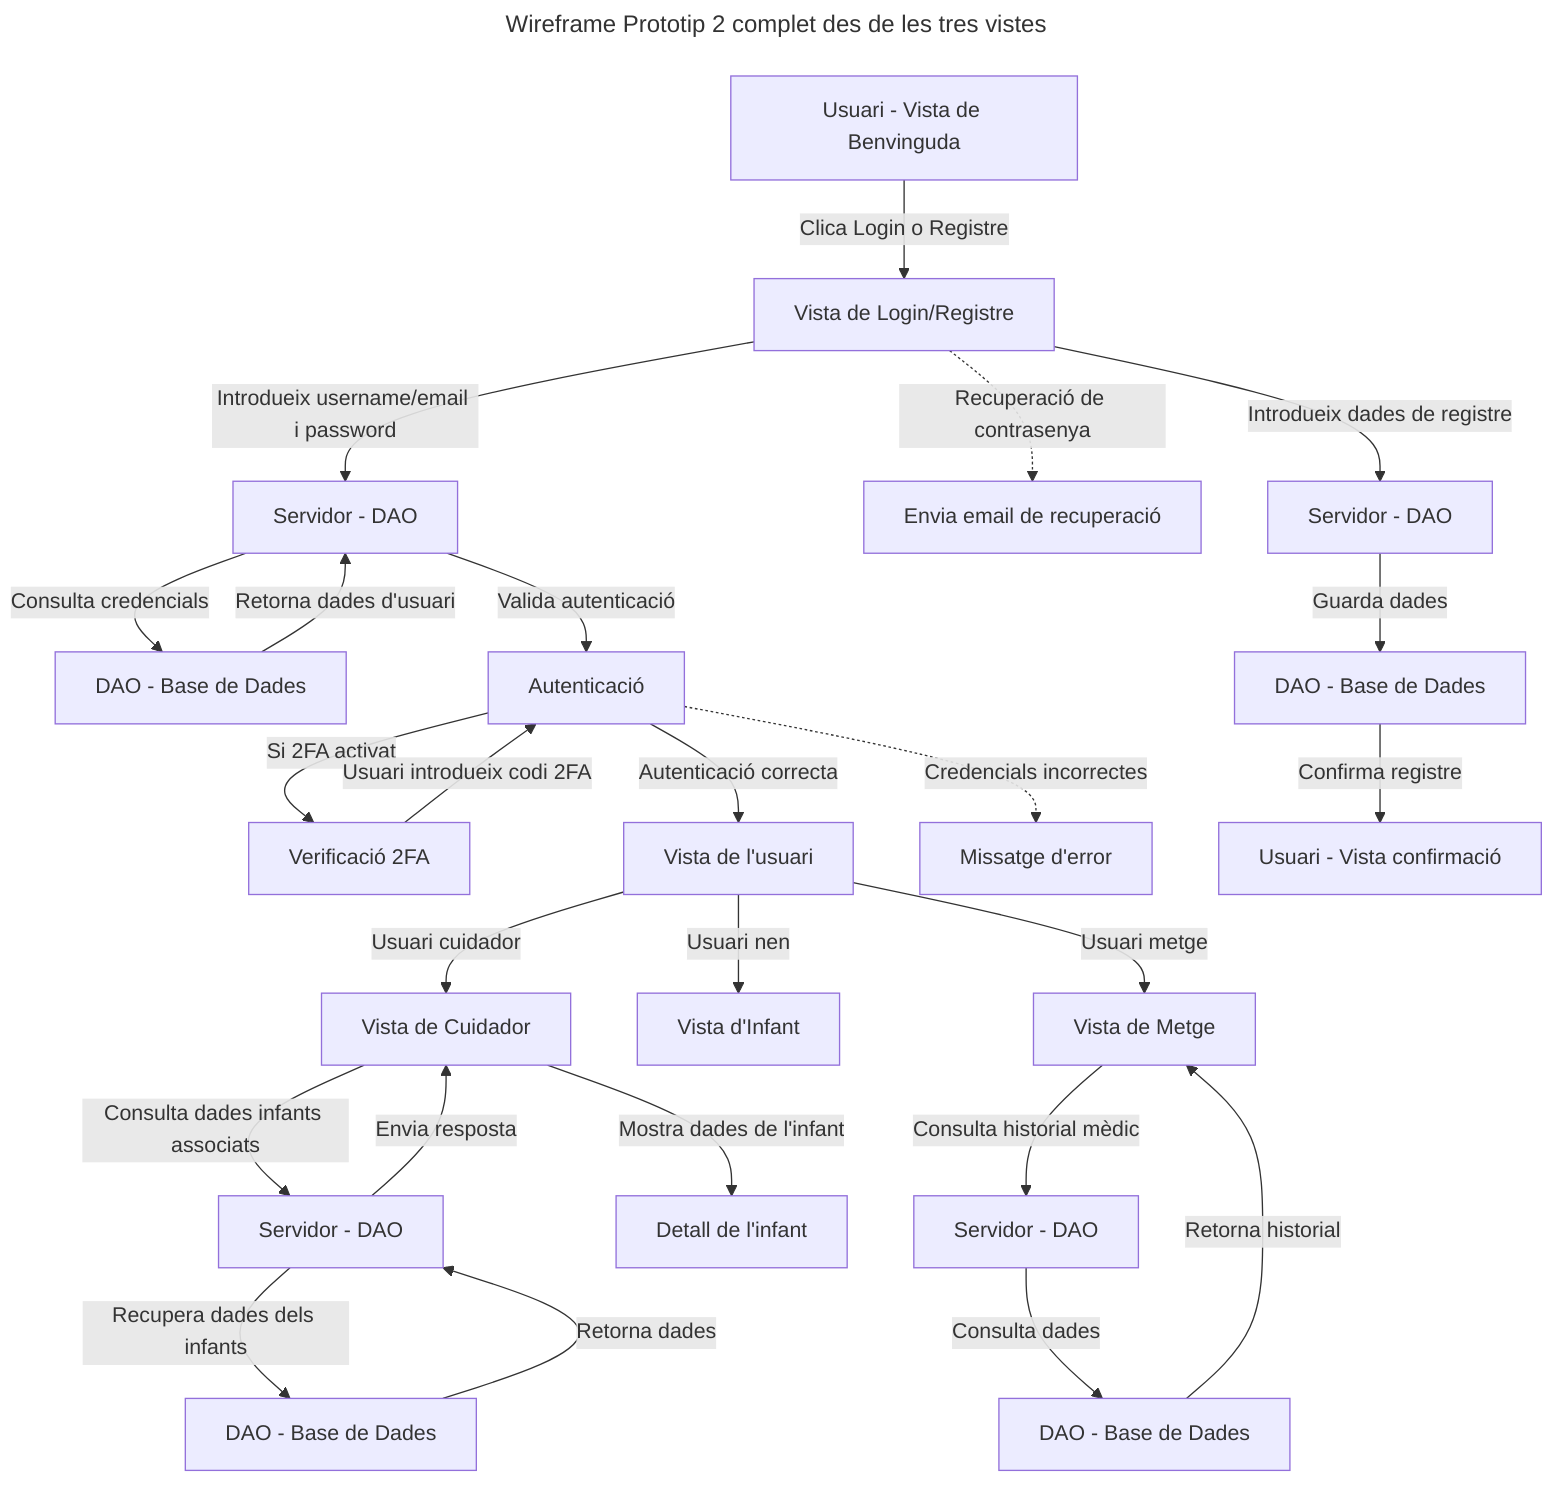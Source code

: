 ---
title: Wireframe Prototip 2 complet des de les tres vistes
---
flowchart TD
    %% Inici (Benvinguda)
    A[Usuari - Vista de Benvinguda] -->|Clica Login o Registre| B[Vista de Login/Registre]

    %% Login
    B -->|Introdueix username/email i password| C[Servidor - DAO]
    C -->|Consulta credencials| D[DAO - Base de Dades]
    D -->|Retorna dades d'usuari| C
    C -->|Valida autenticació| E[Autenticació]
    
    E -->|Si 2FA activat| F[Verificació 2FA]
    F -->|Usuari introdueix codi 2FA| E
    E -->|Autenticació correcta| G[Vista de l'usuari]

    E -.->|Credencials incorrectes| H[Missatge d'error]
    B -.->|Recuperació de contrasenya| I[Envia email de recuperació]

    %% Registre
    B -->|Introdueix dades de registre| J[Servidor - DAO]
    J -->|Guarda dades| K[DAO - Base de Dades]
    K -->|Confirma registre| L[Usuari - Vista confirmació]

    %% Login correcte - Vista segons rol
    G -->|Usuari cuidador| M[Vista de Cuidador]
    G -->|Usuari nen| N[Vista d'Infant]
    G -->|Usuari metge| O[Vista de Metge]

    %% Vista Cuidador
    M -->|Consulta dades infants associats| P[Servidor - DAO]
    P -->|Recupera dades dels infants| Q[DAO - Base de Dades]
    Q -->|Retorna dades| P
    P -->|Envia resposta| M
    M -->|Mostra dades de l'infant| R[Detall de l'infant]

    %% Vista Metge
    O -->|Consulta historial mèdic| S[Servidor - DAO]
    S -->|Consulta dades| T[DAO - Base de Dades]
    T -->|Retorna historial| O